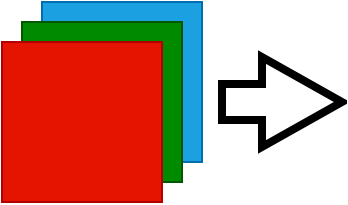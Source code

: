 <mxfile version="20.3.0" type="device"><diagram id="NL3pZxK--E4P5x5emlhn" name="第 1 页"><mxGraphModel dx="1112" dy="759" grid="1" gridSize="10" guides="1" tooltips="1" connect="1" arrows="1" fold="1" page="1" pageScale="1" pageWidth="827" pageHeight="1169" math="0" shadow="0"><root><mxCell id="0"/><mxCell id="1" parent="0"/><mxCell id="NeWtJSI57I2dHbzJcHGy-4" value="" style="group" vertex="1" connectable="0" parent="1"><mxGeometry x="90" y="220" width="100" height="100" as="geometry"/></mxCell><mxCell id="NeWtJSI57I2dHbzJcHGy-1" value="" style="whiteSpace=wrap;html=1;aspect=fixed;fillColor=#1ba1e2;strokeColor=#006EAF;fontColor=#ffffff;" vertex="1" parent="NeWtJSI57I2dHbzJcHGy-4"><mxGeometry x="20" width="80" height="80" as="geometry"/></mxCell><mxCell id="NeWtJSI57I2dHbzJcHGy-2" value="" style="whiteSpace=wrap;html=1;aspect=fixed;fillColor=#008a00;strokeColor=#005700;fontColor=#ffffff;" vertex="1" parent="NeWtJSI57I2dHbzJcHGy-4"><mxGeometry x="10" y="10" width="80" height="80" as="geometry"/></mxCell><mxCell id="NeWtJSI57I2dHbzJcHGy-3" value="" style="whiteSpace=wrap;html=1;aspect=fixed;fillColor=#e51400;strokeColor=#B20000;fontColor=#ffffff;" vertex="1" parent="NeWtJSI57I2dHbzJcHGy-4"><mxGeometry y="20" width="80" height="80" as="geometry"/></mxCell><mxCell id="NeWtJSI57I2dHbzJcHGy-5" value="" style="html=1;shadow=0;dashed=0;align=center;verticalAlign=middle;shape=mxgraph.arrows2.arrow;dy=0.6;dx=40;notch=0;strokeWidth=4;" vertex="1" parent="1"><mxGeometry x="200" y="247.5" width="60" height="45" as="geometry"/></mxCell></root></mxGraphModel></diagram></mxfile>